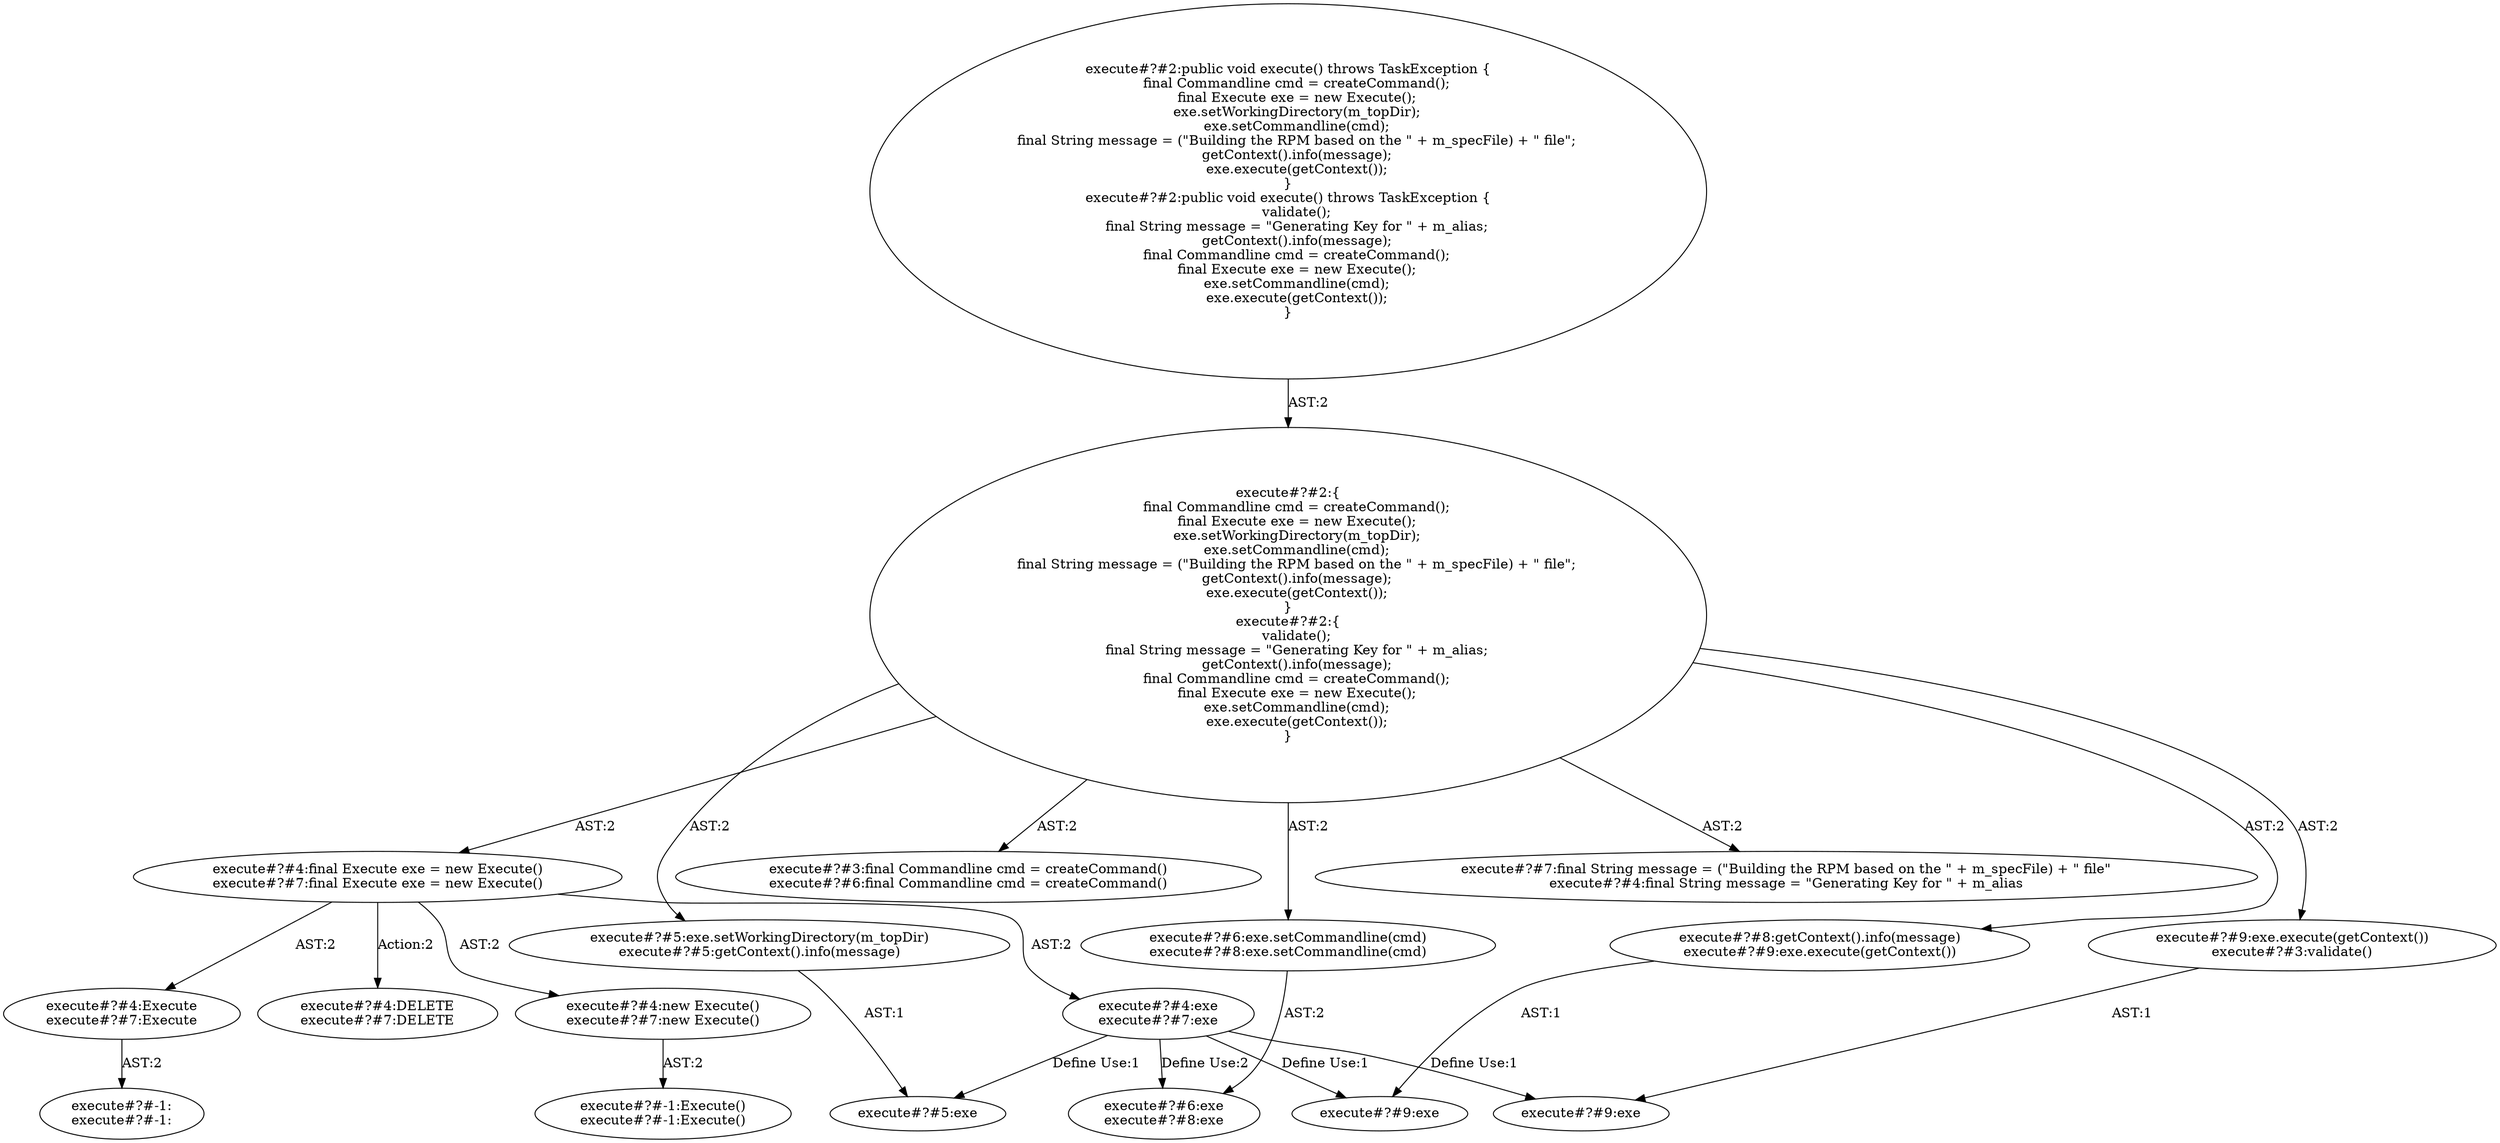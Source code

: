 digraph "Pattern" {
0 [label="execute#?#4:DELETE
execute#?#7:DELETE" shape=ellipse]
1 [label="execute#?#4:final Execute exe = new Execute()
execute#?#7:final Execute exe = new Execute()" shape=ellipse]
2 [label="execute#?#2:\{
    final Commandline cmd = createCommand();
    final Execute exe = new Execute();
    exe.setWorkingDirectory(m_topDir);
    exe.setCommandline(cmd);
    final String message = (\"Building the RPM based on the \" + m_specFile) + \" file\";
    getContext().info(message);
    exe.execute(getContext());
\}
execute#?#2:\{
    validate();
    final String message = \"Generating Key for \" + m_alias;
    getContext().info(message);
    final Commandline cmd = createCommand();
    final Execute exe = new Execute();
    exe.setCommandline(cmd);
    exe.execute(getContext());
\}" shape=ellipse]
3 [label="execute#?#2:public void execute() throws TaskException \{
    final Commandline cmd = createCommand();
    final Execute exe = new Execute();
    exe.setWorkingDirectory(m_topDir);
    exe.setCommandline(cmd);
    final String message = (\"Building the RPM based on the \" + m_specFile) + \" file\";
    getContext().info(message);
    exe.execute(getContext());
\}
execute#?#2:public void execute() throws TaskException \{
    validate();
    final String message = \"Generating Key for \" + m_alias;
    getContext().info(message);
    final Commandline cmd = createCommand();
    final Execute exe = new Execute();
    exe.setCommandline(cmd);
    exe.execute(getContext());
\}" shape=ellipse]
4 [label="execute#?#3:final Commandline cmd = createCommand()
execute#?#6:final Commandline cmd = createCommand()" shape=ellipse]
5 [label="execute#?#5:exe.setWorkingDirectory(m_topDir)
execute#?#5:getContext().info(message)" shape=ellipse]
6 [label="execute#?#6:exe.setCommandline(cmd)
execute#?#8:exe.setCommandline(cmd)" shape=ellipse]
7 [label="execute#?#7:final String message = (\"Building the RPM based on the \" + m_specFile) + \" file\"
execute#?#4:final String message = \"Generating Key for \" + m_alias" shape=ellipse]
8 [label="execute#?#8:getContext().info(message)
execute#?#9:exe.execute(getContext())" shape=ellipse]
9 [label="execute#?#9:exe.execute(getContext())
execute#?#3:validate()" shape=ellipse]
10 [label="execute#?#4:exe
execute#?#7:exe" shape=ellipse]
11 [label="execute#?#5:exe" shape=ellipse]
12 [label="execute#?#6:exe
execute#?#8:exe" shape=ellipse]
13 [label="execute#?#9:exe" shape=ellipse]
14 [label="execute#?#4:Execute
execute#?#7:Execute" shape=ellipse]
15 [label="execute#?#-1:
execute#?#-1:" shape=ellipse]
16 [label="execute#?#4:new Execute()
execute#?#7:new Execute()" shape=ellipse]
17 [label="execute#?#-1:Execute()
execute#?#-1:Execute()" shape=ellipse]
18 [label="execute#?#9:exe" shape=ellipse]
1 -> 0 [label="Action:2"];
1 -> 10 [label="AST:2"];
1 -> 14 [label="AST:2"];
1 -> 16 [label="AST:2"];
2 -> 1 [label="AST:2"];
2 -> 4 [label="AST:2"];
2 -> 5 [label="AST:2"];
2 -> 6 [label="AST:2"];
2 -> 7 [label="AST:2"];
2 -> 8 [label="AST:2"];
2 -> 9 [label="AST:2"];
3 -> 2 [label="AST:2"];
5 -> 11 [label="AST:1"];
6 -> 12 [label="AST:2"];
8 -> 18 [label="AST:1"];
9 -> 13 [label="AST:1"];
10 -> 11 [label="Define Use:1"];
10 -> 12 [label="Define Use:2"];
10 -> 13 [label="Define Use:1"];
10 -> 18 [label="Define Use:1"];
14 -> 15 [label="AST:2"];
16 -> 17 [label="AST:2"];
}